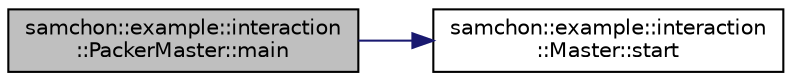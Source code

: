 digraph "samchon::example::interaction::PackerMaster::main"
{
  edge [fontname="Helvetica",fontsize="10",labelfontname="Helvetica",labelfontsize="10"];
  node [fontname="Helvetica",fontsize="10",shape=record];
  rankdir="LR";
  Node1 [label="samchon::example::interaction\l::PackerMaster::main",height=0.2,width=0.4,color="black", fillcolor="grey75", style="filled", fontcolor="black"];
  Node1 -> Node2 [color="midnightblue",fontsize="10",style="solid",fontname="Helvetica"];
  Node2 [label="samchon::example::interaction\l::Master::start",height=0.2,width=0.4,color="black", fillcolor="white", style="filled",URL="$d1/df7/classsamchon_1_1example_1_1interaction_1_1Master.html#a518a57d166f66c951cc12f74675a294e",tooltip="Start interaction. "];
}
